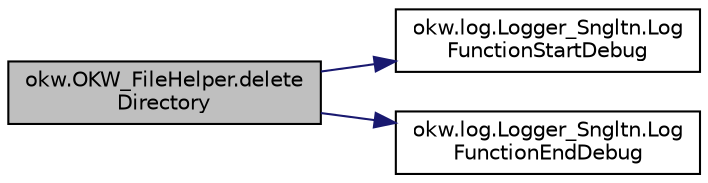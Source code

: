 digraph "okw.OKW_FileHelper.deleteDirectory"
{
 // INTERACTIVE_SVG=YES
 // LATEX_PDF_SIZE
  edge [fontname="Helvetica",fontsize="10",labelfontname="Helvetica",labelfontsize="10"];
  node [fontname="Helvetica",fontsize="10",shape=record];
  rankdir="LR";
  Node23 [label="okw.OKW_FileHelper.delete\lDirectory",height=0.2,width=0.4,color="black", fillcolor="grey75", style="filled", fontcolor="black",tooltip="Löschent rekursiv alle Dateien und Unterverzeichnisse und das gegebenen Verzeichniss selbst."];
  Node23 -> Node24 [color="midnightblue",fontsize="10",style="solid",fontname="Helvetica"];
  Node24 [label="okw.log.Logger_Sngltn.Log\lFunctionStartDebug",height=0.2,width=0.4,color="black", fillcolor="white", style="filled",URL="$classokw_1_1log_1_1_logger___sngltn.html#a2d4c3d22d2a52b92873ee2f3853d9c42",tooltip="LogFunctionStartDebug:"];
  Node23 -> Node25 [color="midnightblue",fontsize="10",style="solid",fontname="Helvetica"];
  Node25 [label="okw.log.Logger_Sngltn.Log\lFunctionEndDebug",height=0.2,width=0.4,color="black", fillcolor="white", style="filled",URL="$classokw_1_1log_1_1_logger___sngltn.html#a91b192a4e0381f6d02b791693d0fab84",tooltip="LogFunctionEndDebug:"];
}
